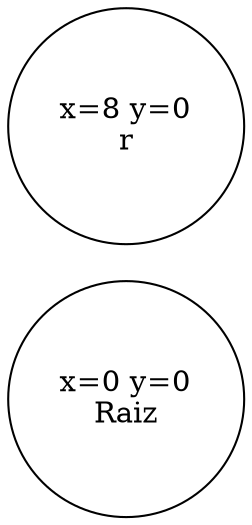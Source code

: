 digraph G{
rankdir=LR;Raiz[label="x=0 y=0
Raiz",shape=circle,group=0];
Nodo1[shape=circle,label="x=8 y=0
r",group=8];
}